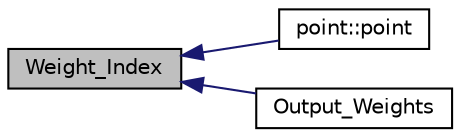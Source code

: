 digraph "Weight_Index"
{
  edge [fontname="Helvetica",fontsize="10",labelfontname="Helvetica",labelfontsize="10"];
  node [fontname="Helvetica",fontsize="10",shape=record];
  rankdir="LR";
  Node166 [label="Weight_Index",height=0.2,width=0.4,color="black", fillcolor="grey75", style="filled", fontcolor="black"];
  Node166 -> Node167 [dir="back",color="midnightblue",fontsize="10",style="solid",fontname="Helvetica"];
  Node167 [label="point::point",height=0.2,width=0.4,color="black", fillcolor="white", style="filled",URL="$classpoint.html#a35a81eb47d874ab0ad36577aad5fc464"];
  Node166 -> Node168 [dir="back",color="midnightblue",fontsize="10",style="solid",fontname="Helvetica"];
  Node168 [label="Output_Weights",height=0.2,width=0.4,color="black", fillcolor="white", style="filled",URL="$_data___generation___unit___test_8cpp.html#a6aea2ec580dabdeff7cb3738f95dc4c8"];
}
